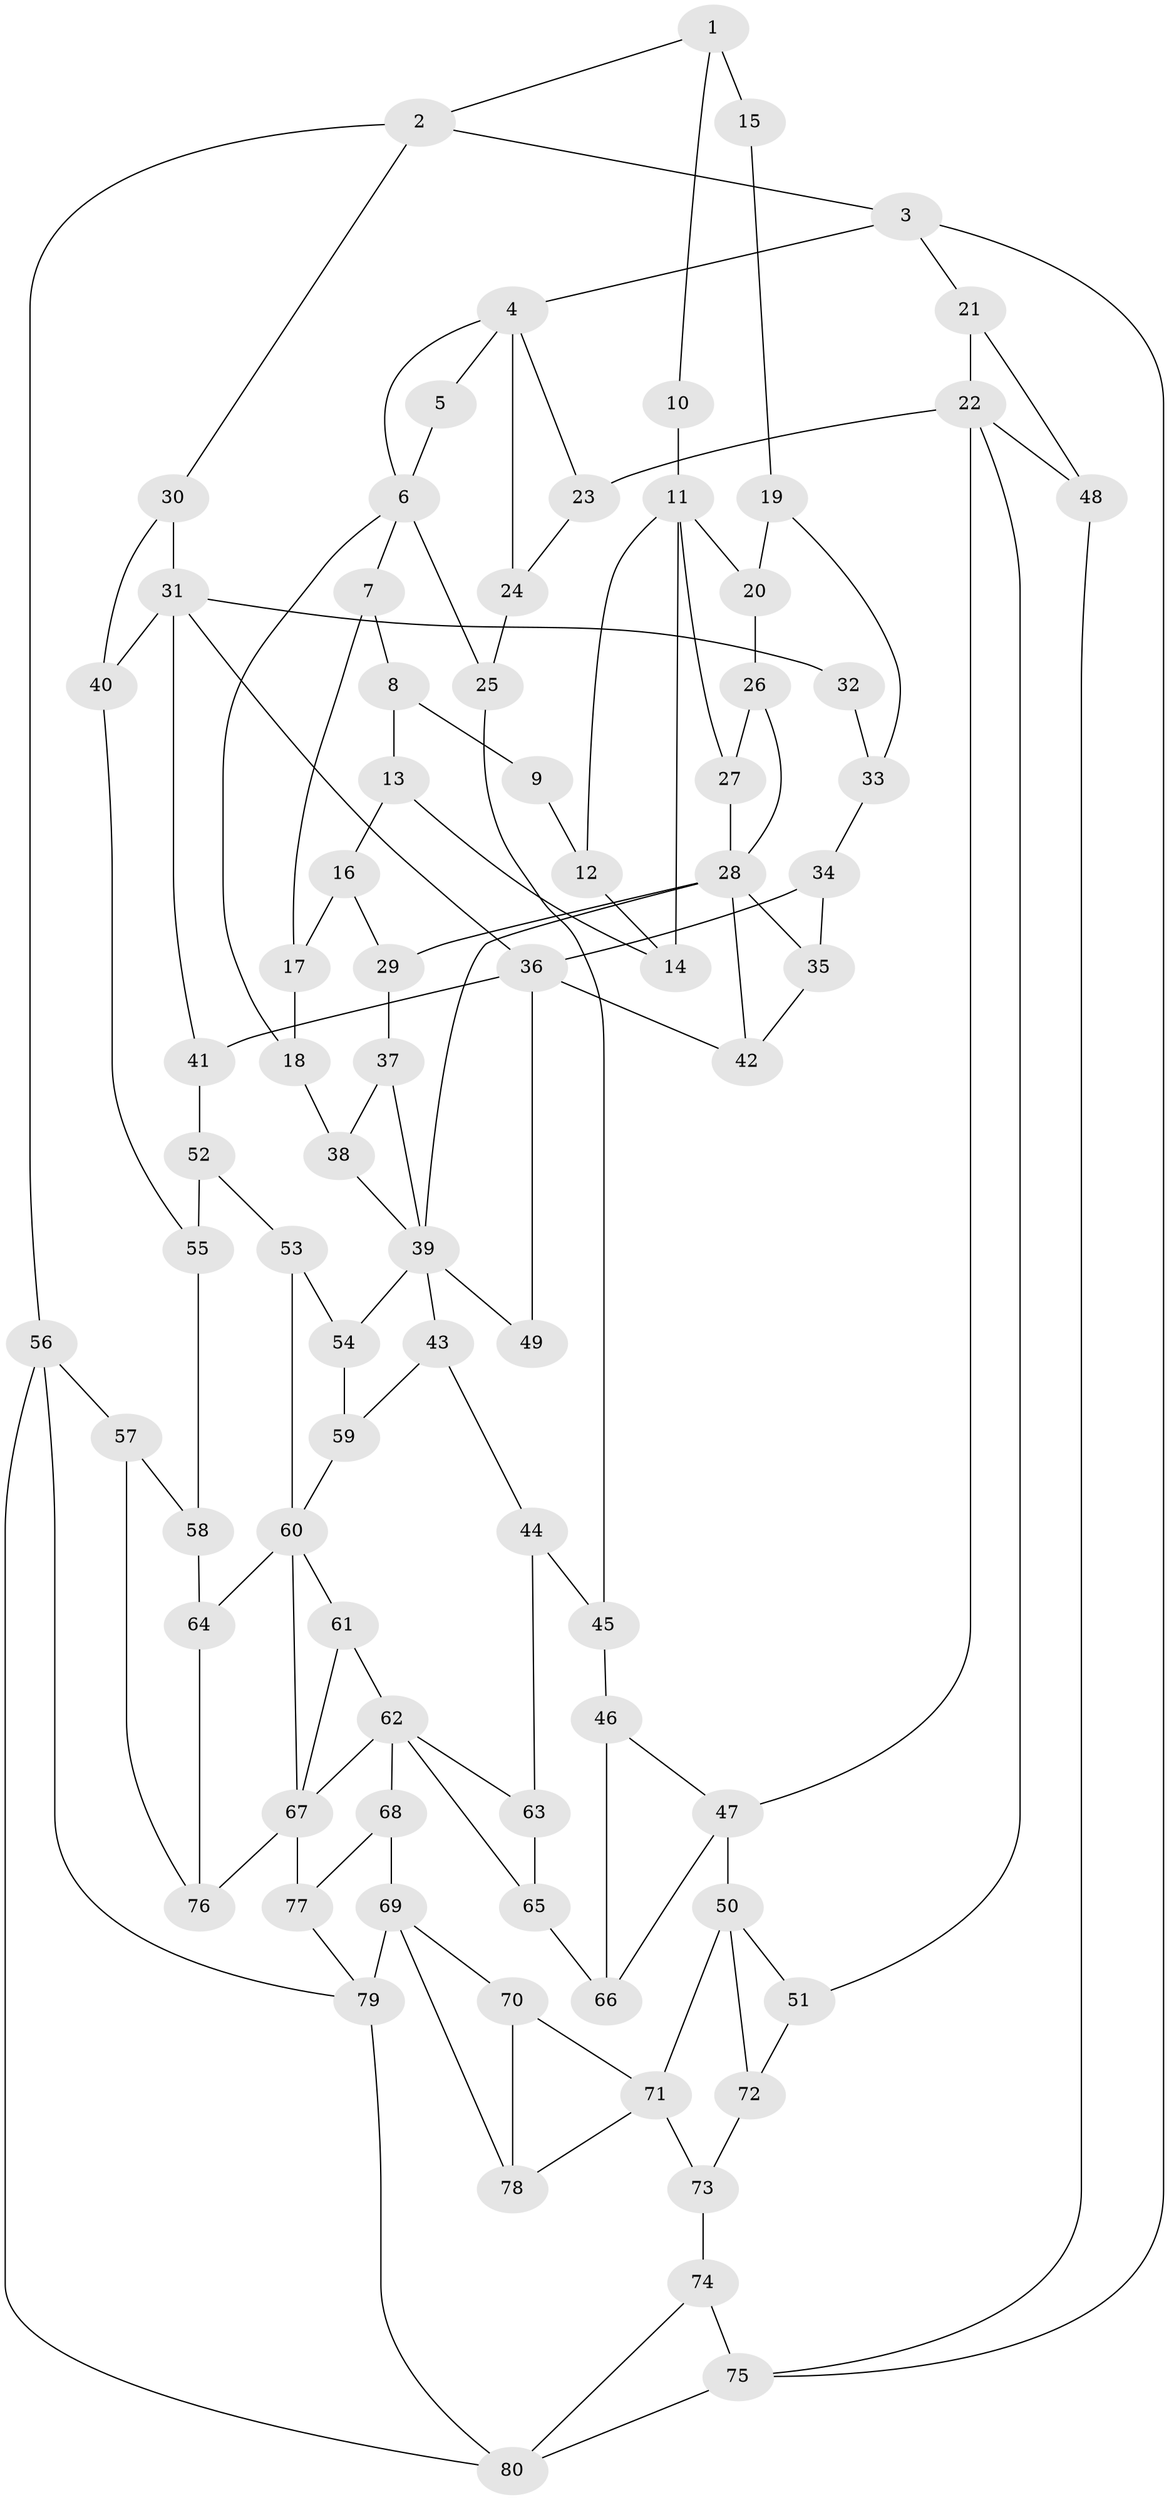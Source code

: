 // original degree distribution, {3: 0.015037593984962405, 4: 0.22556390977443608, 6: 0.20300751879699247, 5: 0.556390977443609}
// Generated by graph-tools (version 1.1) at 2025/54/03/04/25 22:54:35]
// undirected, 80 vertices, 134 edges
graph export_dot {
  node [color=gray90,style=filled];
  1;
  2;
  3;
  4;
  5;
  6;
  7;
  8;
  9;
  10;
  11;
  12;
  13;
  14;
  15;
  16;
  17;
  18;
  19;
  20;
  21;
  22;
  23;
  24;
  25;
  26;
  27;
  28;
  29;
  30;
  31;
  32;
  33;
  34;
  35;
  36;
  37;
  38;
  39;
  40;
  41;
  42;
  43;
  44;
  45;
  46;
  47;
  48;
  49;
  50;
  51;
  52;
  53;
  54;
  55;
  56;
  57;
  58;
  59;
  60;
  61;
  62;
  63;
  64;
  65;
  66;
  67;
  68;
  69;
  70;
  71;
  72;
  73;
  74;
  75;
  76;
  77;
  78;
  79;
  80;
  1 -- 2 [weight=1.0];
  1 -- 10 [weight=1.0];
  1 -- 15 [weight=2.0];
  2 -- 3 [weight=1.0];
  2 -- 30 [weight=1.0];
  2 -- 56 [weight=1.0];
  3 -- 4 [weight=1.0];
  3 -- 21 [weight=1.0];
  3 -- 75 [weight=1.0];
  4 -- 5 [weight=1.0];
  4 -- 6 [weight=1.0];
  4 -- 23 [weight=1.0];
  4 -- 24 [weight=2.0];
  5 -- 6 [weight=2.0];
  6 -- 7 [weight=1.0];
  6 -- 18 [weight=1.0];
  6 -- 25 [weight=1.0];
  7 -- 8 [weight=1.0];
  7 -- 17 [weight=1.0];
  8 -- 9 [weight=1.0];
  8 -- 13 [weight=1.0];
  9 -- 12 [weight=1.0];
  10 -- 11 [weight=2.0];
  11 -- 12 [weight=1.0];
  11 -- 14 [weight=1.0];
  11 -- 20 [weight=1.0];
  11 -- 27 [weight=1.0];
  12 -- 14 [weight=1.0];
  13 -- 14 [weight=1.0];
  13 -- 16 [weight=1.0];
  15 -- 19 [weight=1.0];
  16 -- 17 [weight=1.0];
  16 -- 29 [weight=1.0];
  17 -- 18 [weight=1.0];
  18 -- 38 [weight=1.0];
  19 -- 20 [weight=1.0];
  19 -- 33 [weight=1.0];
  20 -- 26 [weight=1.0];
  21 -- 22 [weight=1.0];
  21 -- 48 [weight=1.0];
  22 -- 23 [weight=2.0];
  22 -- 47 [weight=1.0];
  22 -- 48 [weight=1.0];
  22 -- 51 [weight=1.0];
  23 -- 24 [weight=1.0];
  24 -- 25 [weight=1.0];
  25 -- 45 [weight=1.0];
  26 -- 27 [weight=1.0];
  26 -- 28 [weight=1.0];
  27 -- 28 [weight=1.0];
  28 -- 29 [weight=1.0];
  28 -- 35 [weight=1.0];
  28 -- 39 [weight=1.0];
  28 -- 42 [weight=1.0];
  29 -- 37 [weight=1.0];
  30 -- 31 [weight=1.0];
  30 -- 40 [weight=1.0];
  31 -- 32 [weight=2.0];
  31 -- 36 [weight=1.0];
  31 -- 40 [weight=1.0];
  31 -- 41 [weight=1.0];
  32 -- 33 [weight=1.0];
  33 -- 34 [weight=1.0];
  34 -- 35 [weight=1.0];
  34 -- 36 [weight=1.0];
  35 -- 42 [weight=1.0];
  36 -- 41 [weight=1.0];
  36 -- 42 [weight=1.0];
  36 -- 49 [weight=2.0];
  37 -- 38 [weight=1.0];
  37 -- 39 [weight=1.0];
  38 -- 39 [weight=1.0];
  39 -- 43 [weight=1.0];
  39 -- 49 [weight=1.0];
  39 -- 54 [weight=1.0];
  40 -- 55 [weight=1.0];
  41 -- 52 [weight=1.0];
  43 -- 44 [weight=1.0];
  43 -- 59 [weight=1.0];
  44 -- 45 [weight=1.0];
  44 -- 63 [weight=1.0];
  45 -- 46 [weight=1.0];
  46 -- 47 [weight=1.0];
  46 -- 66 [weight=1.0];
  47 -- 50 [weight=2.0];
  47 -- 66 [weight=1.0];
  48 -- 75 [weight=1.0];
  50 -- 51 [weight=1.0];
  50 -- 71 [weight=2.0];
  50 -- 72 [weight=1.0];
  51 -- 72 [weight=1.0];
  52 -- 53 [weight=1.0];
  52 -- 55 [weight=1.0];
  53 -- 54 [weight=1.0];
  53 -- 60 [weight=1.0];
  54 -- 59 [weight=1.0];
  55 -- 58 [weight=1.0];
  56 -- 57 [weight=1.0];
  56 -- 79 [weight=1.0];
  56 -- 80 [weight=1.0];
  57 -- 58 [weight=1.0];
  57 -- 76 [weight=1.0];
  58 -- 64 [weight=1.0];
  59 -- 60 [weight=1.0];
  60 -- 61 [weight=1.0];
  60 -- 64 [weight=2.0];
  60 -- 67 [weight=1.0];
  61 -- 62 [weight=1.0];
  61 -- 67 [weight=1.0];
  62 -- 63 [weight=1.0];
  62 -- 65 [weight=1.0];
  62 -- 67 [weight=1.0];
  62 -- 68 [weight=2.0];
  63 -- 65 [weight=1.0];
  64 -- 76 [weight=1.0];
  65 -- 66 [weight=1.0];
  67 -- 76 [weight=1.0];
  67 -- 77 [weight=1.0];
  68 -- 69 [weight=2.0];
  68 -- 77 [weight=1.0];
  69 -- 70 [weight=1.0];
  69 -- 78 [weight=1.0];
  69 -- 79 [weight=2.0];
  70 -- 71 [weight=1.0];
  70 -- 78 [weight=1.0];
  71 -- 73 [weight=1.0];
  71 -- 78 [weight=1.0];
  72 -- 73 [weight=1.0];
  73 -- 74 [weight=1.0];
  74 -- 75 [weight=1.0];
  74 -- 80 [weight=1.0];
  75 -- 80 [weight=1.0];
  77 -- 79 [weight=1.0];
  79 -- 80 [weight=1.0];
}
